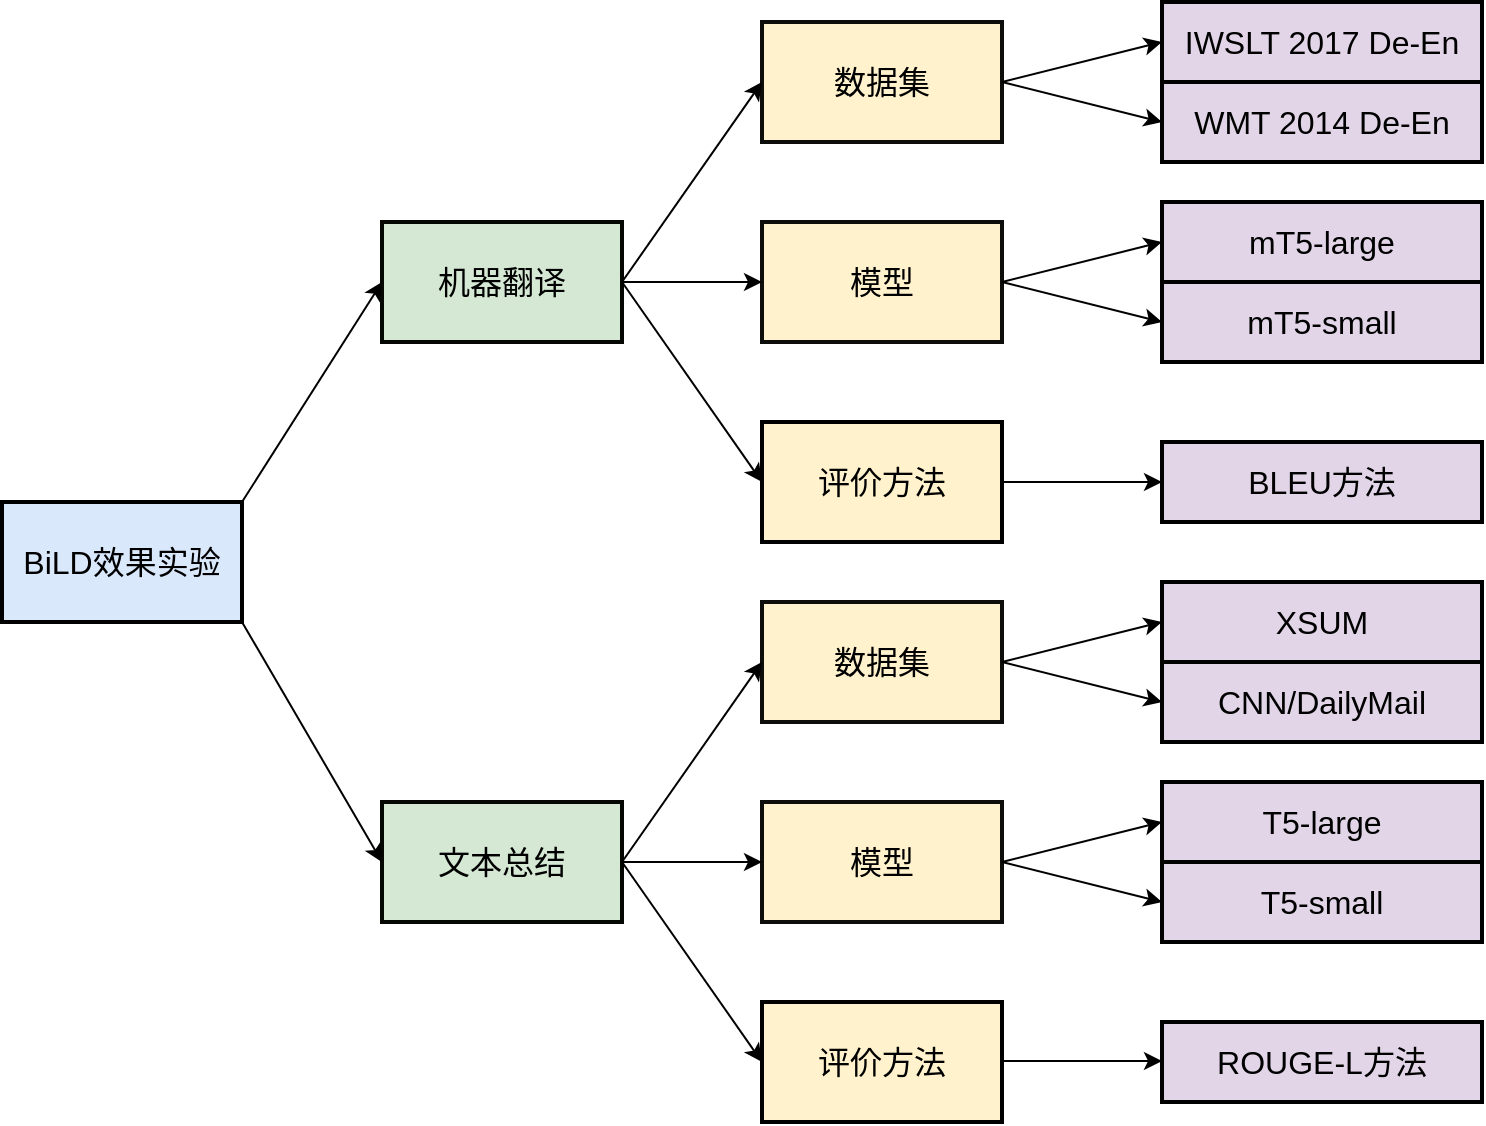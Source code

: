<mxfile version="24.3.1" type="github">
  <diagram name="第 1 页" id="72wtyw6esE59B8RM0pAT">
    <mxGraphModel dx="1050" dy="626" grid="1" gridSize="10" guides="1" tooltips="1" connect="1" arrows="1" fold="1" page="1" pageScale="1" pageWidth="1169" pageHeight="827" math="0" shadow="0">
      <root>
        <mxCell id="0" />
        <mxCell id="1" parent="0" />
        <mxCell id="emwr5dsYm7GIE2lxCLw--1" value="&lt;font style=&quot;font-size: 16px;&quot;&gt;BiLD效果实验&lt;/font&gt;" style="rounded=0;whiteSpace=wrap;html=1;strokeWidth=2;fillColor=#dae8fc;strokeColor=#000000;" vertex="1" parent="1">
          <mxGeometry x="40" y="410" width="120" height="60" as="geometry" />
        </mxCell>
        <mxCell id="emwr5dsYm7GIE2lxCLw--2" value="&lt;font style=&quot;font-size: 16px;&quot;&gt;机器翻译&lt;/font&gt;" style="rounded=0;whiteSpace=wrap;html=1;strokeWidth=2;fillColor=#d5e8d4;strokeColor=#050703;" vertex="1" parent="1">
          <mxGeometry x="230" y="270" width="120" height="60" as="geometry" />
        </mxCell>
        <mxCell id="emwr5dsYm7GIE2lxCLw--3" value="&lt;font style=&quot;font-size: 16px;&quot;&gt;文本总结&lt;/font&gt;" style="rounded=0;whiteSpace=wrap;html=1;strokeWidth=2;fillColor=#d5e8d4;strokeColor=#050703;" vertex="1" parent="1">
          <mxGeometry x="230" y="560" width="120" height="60" as="geometry" />
        </mxCell>
        <mxCell id="emwr5dsYm7GIE2lxCLw--4" value="&lt;span style=&quot;font-size: 16px;&quot;&gt;数据集&lt;/span&gt;" style="rounded=0;whiteSpace=wrap;html=1;strokeWidth=2;fillColor=#fff2cc;strokeColor=#0d0d0c;" vertex="1" parent="1">
          <mxGeometry x="420" y="170" width="120" height="60" as="geometry" />
        </mxCell>
        <mxCell id="emwr5dsYm7GIE2lxCLw--5" value="&lt;font style=&quot;font-size: 16px;&quot;&gt;模型&lt;/font&gt;" style="rounded=0;whiteSpace=wrap;html=1;strokeWidth=2;fillColor=#fff2cc;strokeColor=#0d0d0c;" vertex="1" parent="1">
          <mxGeometry x="420" y="270" width="120" height="60" as="geometry" />
        </mxCell>
        <mxCell id="emwr5dsYm7GIE2lxCLw--6" value="&lt;font style=&quot;font-size: 16px;&quot;&gt;评价方法&lt;/font&gt;" style="rounded=0;whiteSpace=wrap;html=1;strokeWidth=2;fillColor=#fff2cc;strokeColor=#000000;" vertex="1" parent="1">
          <mxGeometry x="420" y="370" width="120" height="60" as="geometry" />
        </mxCell>
        <mxCell id="emwr5dsYm7GIE2lxCLw--10" value="&lt;span style=&quot;font-size: 16px;&quot;&gt;数据集&lt;/span&gt;" style="rounded=0;whiteSpace=wrap;html=1;strokeWidth=2;fillColor=#fff2cc;strokeColor=#0d0d0c;" vertex="1" parent="1">
          <mxGeometry x="420" y="460" width="120" height="60" as="geometry" />
        </mxCell>
        <mxCell id="emwr5dsYm7GIE2lxCLw--11" value="&lt;font style=&quot;font-size: 16px;&quot;&gt;模型&lt;/font&gt;" style="rounded=0;whiteSpace=wrap;html=1;strokeWidth=2;fillColor=#fff2cc;strokeColor=#0d0d0c;" vertex="1" parent="1">
          <mxGeometry x="420" y="560" width="120" height="60" as="geometry" />
        </mxCell>
        <mxCell id="emwr5dsYm7GIE2lxCLw--12" value="&lt;font style=&quot;font-size: 16px;&quot;&gt;评价方法&lt;/font&gt;" style="rounded=0;whiteSpace=wrap;html=1;strokeWidth=2;fillColor=#fff2cc;strokeColor=#000000;" vertex="1" parent="1">
          <mxGeometry x="420" y="660" width="120" height="60" as="geometry" />
        </mxCell>
        <mxCell id="emwr5dsYm7GIE2lxCLw--13" value="&lt;span style=&quot;font-size: 16px;&quot;&gt;IWSLT 2017 De-En&lt;/span&gt;" style="rounded=0;whiteSpace=wrap;html=1;strokeWidth=2;fillColor=#e1d5e7;strokeColor=#000000;" vertex="1" parent="1">
          <mxGeometry x="620" y="160" width="160" height="40" as="geometry" />
        </mxCell>
        <mxCell id="emwr5dsYm7GIE2lxCLw--15" value="&lt;span style=&quot;font-size: 16px;&quot;&gt;WMT 2014 De-En&lt;/span&gt;" style="rounded=0;whiteSpace=wrap;html=1;strokeWidth=2;fillColor=#e1d5e7;strokeColor=#000000;" vertex="1" parent="1">
          <mxGeometry x="620" y="200" width="160" height="40" as="geometry" />
        </mxCell>
        <mxCell id="emwr5dsYm7GIE2lxCLw--24" value="&lt;span style=&quot;font-size: 16px;&quot;&gt;mT5-large&lt;/span&gt;" style="rounded=0;whiteSpace=wrap;html=1;strokeWidth=2;fillColor=#e1d5e7;strokeColor=#000000;" vertex="1" parent="1">
          <mxGeometry x="620" y="260" width="160" height="40" as="geometry" />
        </mxCell>
        <mxCell id="emwr5dsYm7GIE2lxCLw--25" value="&lt;span style=&quot;font-size: 16px;&quot;&gt;mT5-small&lt;/span&gt;" style="rounded=0;whiteSpace=wrap;html=1;strokeWidth=2;fillColor=#e1d5e7;strokeColor=#000000;" vertex="1" parent="1">
          <mxGeometry x="620" y="300" width="160" height="40" as="geometry" />
        </mxCell>
        <mxCell id="emwr5dsYm7GIE2lxCLw--26" value="&lt;span style=&quot;font-size: 16px;&quot;&gt;BLEU方法&lt;/span&gt;" style="rounded=0;whiteSpace=wrap;html=1;strokeWidth=2;fillColor=#e1d5e7;strokeColor=#000000;" vertex="1" parent="1">
          <mxGeometry x="620" y="380" width="160" height="40" as="geometry" />
        </mxCell>
        <mxCell id="emwr5dsYm7GIE2lxCLw--28" value="&lt;span style=&quot;font-size: 16px;&quot;&gt;XSUM&lt;/span&gt;" style="rounded=0;whiteSpace=wrap;html=1;strokeWidth=2;fillColor=#e1d5e7;strokeColor=#000000;" vertex="1" parent="1">
          <mxGeometry x="620" y="450" width="160" height="40" as="geometry" />
        </mxCell>
        <mxCell id="emwr5dsYm7GIE2lxCLw--29" value="&lt;span style=&quot;font-size: 16px;&quot;&gt;CNN/DailyMail&lt;/span&gt;" style="rounded=0;whiteSpace=wrap;html=1;strokeWidth=2;fillColor=#e1d5e7;strokeColor=#000000;" vertex="1" parent="1">
          <mxGeometry x="620" y="490" width="160" height="40" as="geometry" />
        </mxCell>
        <mxCell id="emwr5dsYm7GIE2lxCLw--30" value="&lt;span style=&quot;font-size: 16px;&quot;&gt;T5-large&lt;/span&gt;" style="rounded=0;whiteSpace=wrap;html=1;strokeWidth=2;fillColor=#e1d5e7;strokeColor=#000000;" vertex="1" parent="1">
          <mxGeometry x="620" y="550" width="160" height="40" as="geometry" />
        </mxCell>
        <mxCell id="emwr5dsYm7GIE2lxCLw--31" value="&lt;span style=&quot;font-size: 16px;&quot;&gt;T5-small&lt;/span&gt;" style="rounded=0;whiteSpace=wrap;html=1;strokeWidth=2;fillColor=#e1d5e7;strokeColor=#000000;" vertex="1" parent="1">
          <mxGeometry x="620" y="590" width="160" height="40" as="geometry" />
        </mxCell>
        <mxCell id="emwr5dsYm7GIE2lxCLw--32" value="&lt;span style=&quot;font-size: 16px;&quot;&gt;ROUGE-L方法&lt;/span&gt;" style="rounded=0;whiteSpace=wrap;html=1;strokeWidth=2;fillColor=#e1d5e7;strokeColor=#000000;" vertex="1" parent="1">
          <mxGeometry x="620" y="670" width="160" height="40" as="geometry" />
        </mxCell>
        <mxCell id="emwr5dsYm7GIE2lxCLw--33" value="" style="endArrow=classic;html=1;rounded=0;exitX=1;exitY=0;exitDx=0;exitDy=0;entryX=0;entryY=0.5;entryDx=0;entryDy=0;" edge="1" parent="1" source="emwr5dsYm7GIE2lxCLw--1" target="emwr5dsYm7GIE2lxCLw--2">
          <mxGeometry width="50" height="50" relative="1" as="geometry">
            <mxPoint x="470" y="470" as="sourcePoint" />
            <mxPoint x="520" y="420" as="targetPoint" />
          </mxGeometry>
        </mxCell>
        <mxCell id="emwr5dsYm7GIE2lxCLw--34" value="" style="endArrow=classic;html=1;rounded=0;exitX=1;exitY=1;exitDx=0;exitDy=0;entryX=0;entryY=0.5;entryDx=0;entryDy=0;" edge="1" parent="1" source="emwr5dsYm7GIE2lxCLw--1" target="emwr5dsYm7GIE2lxCLw--3">
          <mxGeometry width="50" height="50" relative="1" as="geometry">
            <mxPoint x="470" y="470" as="sourcePoint" />
            <mxPoint x="520" y="420" as="targetPoint" />
          </mxGeometry>
        </mxCell>
        <mxCell id="emwr5dsYm7GIE2lxCLw--35" value="" style="endArrow=classic;html=1;rounded=0;exitX=1;exitY=0.5;exitDx=0;exitDy=0;entryX=0;entryY=0.5;entryDx=0;entryDy=0;" edge="1" parent="1" source="emwr5dsYm7GIE2lxCLw--2" target="emwr5dsYm7GIE2lxCLw--4">
          <mxGeometry width="50" height="50" relative="1" as="geometry">
            <mxPoint x="470" y="470" as="sourcePoint" />
            <mxPoint x="520" y="420" as="targetPoint" />
          </mxGeometry>
        </mxCell>
        <mxCell id="emwr5dsYm7GIE2lxCLw--36" value="" style="endArrow=classic;html=1;rounded=0;exitX=1;exitY=0.5;exitDx=0;exitDy=0;entryX=0;entryY=0.5;entryDx=0;entryDy=0;" edge="1" parent="1" source="emwr5dsYm7GIE2lxCLw--2" target="emwr5dsYm7GIE2lxCLw--5">
          <mxGeometry width="50" height="50" relative="1" as="geometry">
            <mxPoint x="360" y="280" as="sourcePoint" />
            <mxPoint x="420" y="240" as="targetPoint" />
          </mxGeometry>
        </mxCell>
        <mxCell id="emwr5dsYm7GIE2lxCLw--37" value="" style="endArrow=classic;html=1;rounded=0;exitX=1;exitY=0.5;exitDx=0;exitDy=0;entryX=0;entryY=0.5;entryDx=0;entryDy=0;" edge="1" parent="1" source="emwr5dsYm7GIE2lxCLw--2" target="emwr5dsYm7GIE2lxCLw--6">
          <mxGeometry width="50" height="50" relative="1" as="geometry">
            <mxPoint x="360" y="310" as="sourcePoint" />
            <mxPoint x="420" y="310" as="targetPoint" />
          </mxGeometry>
        </mxCell>
        <mxCell id="emwr5dsYm7GIE2lxCLw--38" value="" style="endArrow=classic;html=1;rounded=0;exitX=1;exitY=0.5;exitDx=0;exitDy=0;entryX=0;entryY=0.5;entryDx=0;entryDy=0;" edge="1" parent="1" target="emwr5dsYm7GIE2lxCLw--10">
          <mxGeometry width="50" height="50" relative="1" as="geometry">
            <mxPoint x="350" y="590" as="sourcePoint" />
            <mxPoint x="410" y="520" as="targetPoint" />
          </mxGeometry>
        </mxCell>
        <mxCell id="emwr5dsYm7GIE2lxCLw--39" value="" style="endArrow=classic;html=1;rounded=0;exitX=1;exitY=0.5;exitDx=0;exitDy=0;entryX=0;entryY=0.5;entryDx=0;entryDy=0;" edge="1" parent="1" target="emwr5dsYm7GIE2lxCLw--11">
          <mxGeometry width="50" height="50" relative="1" as="geometry">
            <mxPoint x="350" y="590" as="sourcePoint" />
            <mxPoint x="410" y="590" as="targetPoint" />
          </mxGeometry>
        </mxCell>
        <mxCell id="emwr5dsYm7GIE2lxCLw--40" value="" style="endArrow=classic;html=1;rounded=0;exitX=1;exitY=0.5;exitDx=0;exitDy=0;entryX=0;entryY=0.5;entryDx=0;entryDy=0;" edge="1" parent="1" target="emwr5dsYm7GIE2lxCLw--12">
          <mxGeometry width="50" height="50" relative="1" as="geometry">
            <mxPoint x="350" y="590" as="sourcePoint" />
            <mxPoint x="410" y="690" as="targetPoint" />
          </mxGeometry>
        </mxCell>
        <mxCell id="emwr5dsYm7GIE2lxCLw--41" value="" style="endArrow=classic;html=1;rounded=0;exitX=1;exitY=0.5;exitDx=0;exitDy=0;entryX=0;entryY=0.5;entryDx=0;entryDy=0;" edge="1" parent="1" source="emwr5dsYm7GIE2lxCLw--4" target="emwr5dsYm7GIE2lxCLw--13">
          <mxGeometry width="50" height="50" relative="1" as="geometry">
            <mxPoint x="470" y="470" as="sourcePoint" />
            <mxPoint x="520" y="420" as="targetPoint" />
          </mxGeometry>
        </mxCell>
        <mxCell id="emwr5dsYm7GIE2lxCLw--42" value="" style="endArrow=classic;html=1;rounded=0;exitX=1;exitY=0.5;exitDx=0;exitDy=0;entryX=0;entryY=0.5;entryDx=0;entryDy=0;" edge="1" parent="1" source="emwr5dsYm7GIE2lxCLw--4" target="emwr5dsYm7GIE2lxCLw--15">
          <mxGeometry width="50" height="50" relative="1" as="geometry">
            <mxPoint x="550" y="210" as="sourcePoint" />
            <mxPoint x="630" y="190" as="targetPoint" />
          </mxGeometry>
        </mxCell>
        <mxCell id="emwr5dsYm7GIE2lxCLw--43" value="" style="endArrow=classic;html=1;rounded=0;exitX=1;exitY=0.5;exitDx=0;exitDy=0;entryX=0;entryY=0.5;entryDx=0;entryDy=0;" edge="1" parent="1" source="emwr5dsYm7GIE2lxCLw--5" target="emwr5dsYm7GIE2lxCLw--24">
          <mxGeometry width="50" height="50" relative="1" as="geometry">
            <mxPoint x="470" y="470" as="sourcePoint" />
            <mxPoint x="520" y="420" as="targetPoint" />
          </mxGeometry>
        </mxCell>
        <mxCell id="emwr5dsYm7GIE2lxCLw--44" value="" style="endArrow=classic;html=1;rounded=0;exitX=1;exitY=0.5;exitDx=0;exitDy=0;entryX=0;entryY=0.5;entryDx=0;entryDy=0;" edge="1" parent="1" source="emwr5dsYm7GIE2lxCLw--5" target="emwr5dsYm7GIE2lxCLw--25">
          <mxGeometry width="50" height="50" relative="1" as="geometry">
            <mxPoint x="550" y="310" as="sourcePoint" />
            <mxPoint x="630" y="290" as="targetPoint" />
          </mxGeometry>
        </mxCell>
        <mxCell id="emwr5dsYm7GIE2lxCLw--45" value="" style="endArrow=classic;html=1;rounded=0;exitX=1;exitY=0.5;exitDx=0;exitDy=0;entryX=0;entryY=0.5;entryDx=0;entryDy=0;" edge="1" parent="1">
          <mxGeometry width="50" height="50" relative="1" as="geometry">
            <mxPoint x="540" y="490" as="sourcePoint" />
            <mxPoint x="620" y="470" as="targetPoint" />
          </mxGeometry>
        </mxCell>
        <mxCell id="emwr5dsYm7GIE2lxCLw--46" value="" style="endArrow=classic;html=1;rounded=0;exitX=1;exitY=0.5;exitDx=0;exitDy=0;entryX=0;entryY=0.5;entryDx=0;entryDy=0;" edge="1" parent="1">
          <mxGeometry width="50" height="50" relative="1" as="geometry">
            <mxPoint x="540" y="490" as="sourcePoint" />
            <mxPoint x="620" y="510" as="targetPoint" />
          </mxGeometry>
        </mxCell>
        <mxCell id="emwr5dsYm7GIE2lxCLw--47" value="" style="endArrow=classic;html=1;rounded=0;exitX=1;exitY=0.5;exitDx=0;exitDy=0;entryX=0;entryY=0.5;entryDx=0;entryDy=0;" edge="1" parent="1">
          <mxGeometry width="50" height="50" relative="1" as="geometry">
            <mxPoint x="540" y="590" as="sourcePoint" />
            <mxPoint x="620" y="570" as="targetPoint" />
          </mxGeometry>
        </mxCell>
        <mxCell id="emwr5dsYm7GIE2lxCLw--48" value="" style="endArrow=classic;html=1;rounded=0;exitX=1;exitY=0.5;exitDx=0;exitDy=0;entryX=0;entryY=0.5;entryDx=0;entryDy=0;" edge="1" parent="1">
          <mxGeometry width="50" height="50" relative="1" as="geometry">
            <mxPoint x="540" y="590" as="sourcePoint" />
            <mxPoint x="620" y="610" as="targetPoint" />
          </mxGeometry>
        </mxCell>
        <mxCell id="emwr5dsYm7GIE2lxCLw--49" value="" style="endArrow=classic;html=1;rounded=0;exitX=1;exitY=0.5;exitDx=0;exitDy=0;entryX=0;entryY=0.5;entryDx=0;entryDy=0;" edge="1" parent="1" source="emwr5dsYm7GIE2lxCLw--6" target="emwr5dsYm7GIE2lxCLw--26">
          <mxGeometry width="50" height="50" relative="1" as="geometry">
            <mxPoint x="470" y="470" as="sourcePoint" />
            <mxPoint x="520" y="420" as="targetPoint" />
          </mxGeometry>
        </mxCell>
        <mxCell id="emwr5dsYm7GIE2lxCLw--50" value="" style="endArrow=classic;html=1;rounded=0;exitX=1;exitY=0.5;exitDx=0;exitDy=0;entryX=0;entryY=0.5;entryDx=0;entryDy=0;" edge="1" parent="1">
          <mxGeometry width="50" height="50" relative="1" as="geometry">
            <mxPoint x="540" y="689.5" as="sourcePoint" />
            <mxPoint x="620" y="689.5" as="targetPoint" />
          </mxGeometry>
        </mxCell>
      </root>
    </mxGraphModel>
  </diagram>
</mxfile>
